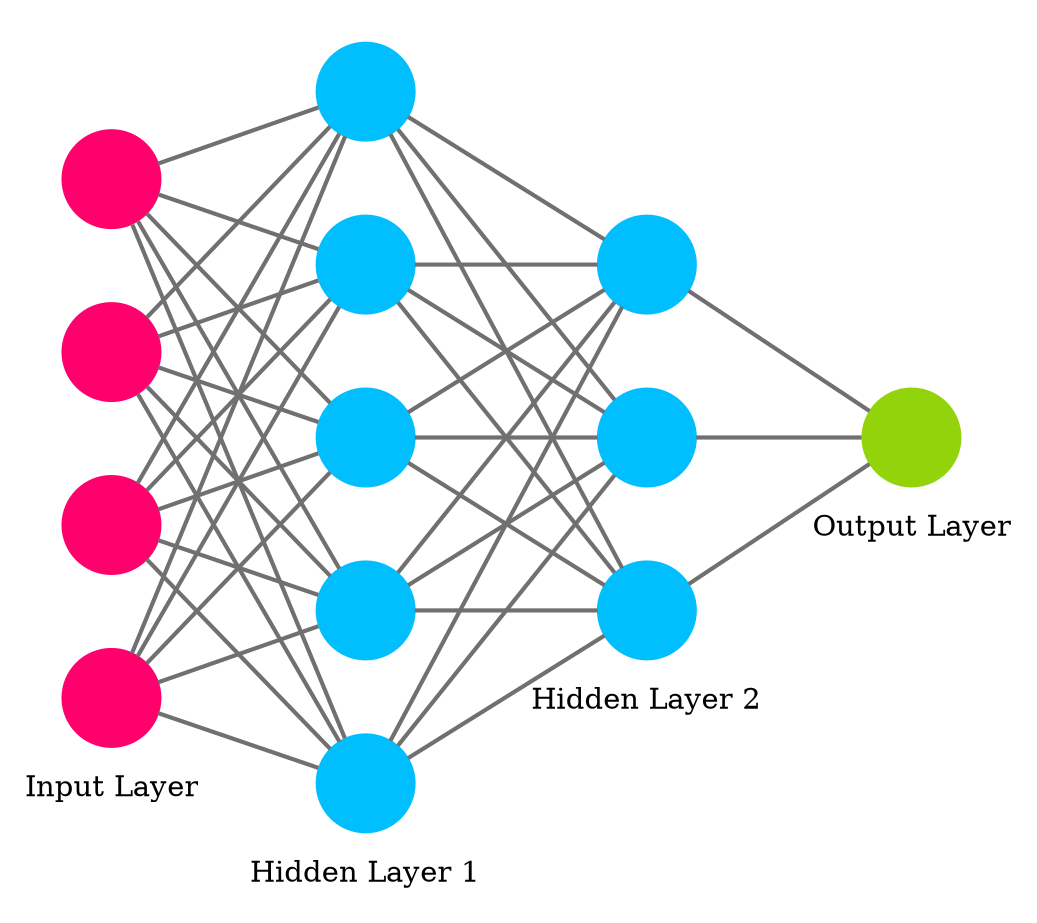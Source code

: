 digraph g {
	graph [nodesep=0.5 rankdir=LR ranksep=0 splines=false]
	edge [arrowhead=none color="#707070" penwidth=2]
	subgraph cluster_input {
		node [color="#FF006D" fontcolor="#FF006D" shape=circle style=filled width=0.65]
		color=white
		1
		labeljust=1
		label="Input Layer" labelloc=bottom
		rank=same
		2
		labeljust=1
		label="Input Layer" labelloc=bottom
		rank=same
		3
		labeljust=1
		label="Input Layer" labelloc=bottom
		rank=same
		4
		labeljust=1
		label="Input Layer" labelloc=bottom
		rank=same
	}
	1 -> 5
	2 -> 5
	3 -> 5
	4 -> 5
	1 -> 6
	2 -> 6
	3 -> 6
	4 -> 6
	1 -> 7
	2 -> 7
	3 -> 7
	4 -> 7
	1 -> 8
	2 -> 8
	3 -> 8
	4 -> 8
	1 -> 9
	2 -> 9
	3 -> 9
	4 -> 9
	subgraph cluster_1 {
		color=white
		rank=same
		label="Hidden Layer 1" labeljust=right labelloc=b
		5 [color="#01BEFE" fontcolor="#01BEFE" shape=circle style=filled width=0.65]
		6 [color="#01BEFE" fontcolor="#01BEFE" shape=circle style=filled width=0.65]
		7 [color="#01BEFE" fontcolor="#01BEFE" shape=circle style=filled width=0.65]
		8 [color="#01BEFE" fontcolor="#01BEFE" shape=circle style=filled width=0.65]
		9 [color="#01BEFE" fontcolor="#01BEFE" shape=circle style=filled width=0.65]
	}
	5 -> 10
	6 -> 10
	7 -> 10
	8 -> 10
	9 -> 10
	5 -> 11
	6 -> 11
	7 -> 11
	8 -> 11
	9 -> 11
	5 -> 12
	6 -> 12
	7 -> 12
	8 -> 12
	9 -> 12
	subgraph cluster_2 {
		color=white
		rank=same
		label="Hidden Layer 2" labeljust=right labelloc=b
		10 [color="#01BEFE" fontcolor="#01BEFE" shape=circle style=filled width=0.65]
		11 [color="#01BEFE" fontcolor="#01BEFE" shape=circle style=filled width=0.65]
		12 [color="#01BEFE" fontcolor="#01BEFE" shape=circle style=filled width=0.65]
	}
	10 -> 13
	11 -> 13
	12 -> 13
	subgraph cluster_output {
		node [color="#2ecc71" fontcolor="#2ecc71" shape=circle style=filled]
		color=white
		rank=same
		labeljust=1
		13 [color="#93D30C" fontcolor="#93D30C" shape=circle style=filled width=0.65]
		label="Output Layer" labelloc=bottom
	}
	arrowShape=none
}
